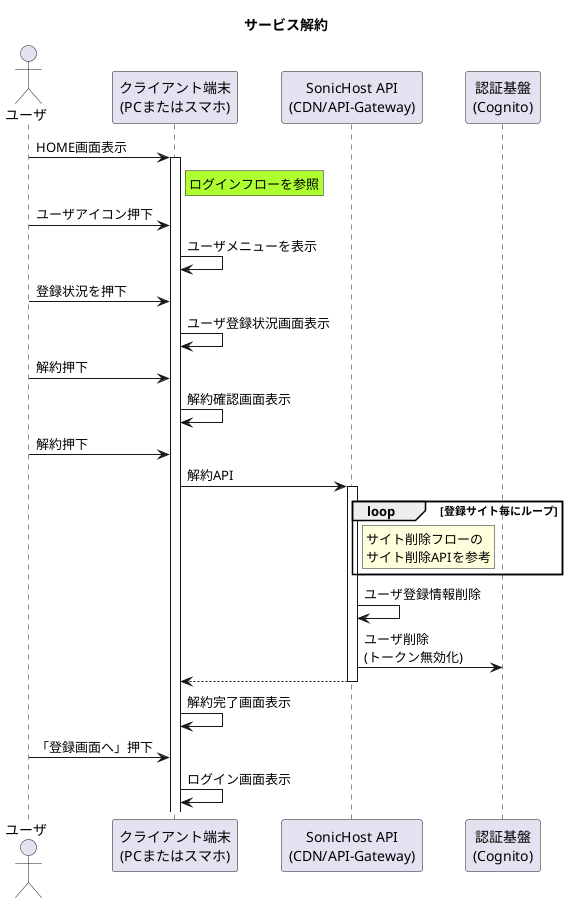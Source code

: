 @startuml  サービス解約
title サービス解約

' アクター定義
actor "ユーザ" as user
participant "クライアント端末\n(PCまたはスマホ)" as device
participant "SonicHost API\n(CDN/API-Gateway)" as api
participant "認証基盤\n(Cognito)" as cognito


user -> device ++: HOME画面表示
rnote right of device #GreenYellow
    ログインフローを参照
end note
user -> device : ユーザアイコン押下
device -> device : ユーザメニューを表示
user -> device : 登録状況を押下
device -> device : ユーザ登録状況画面表示
user -> device : 解約押下
device -> device : 解約確認画面表示
user -> device : 解約押下
device -> api ++ : 解約API
loop 登録サイト毎にループ
    rnote right of api
        サイト削除フローの
        サイト削除APIを参考
    end note
end
api -> api : ユーザ登録情報削除
api -> cognito : ユーザ削除\n(トークン無効化)
device <-- api --
device -> device : 解約完了画面表示
user -> device : 「登録画面へ」押下
device -> device : ログイン画面表示
